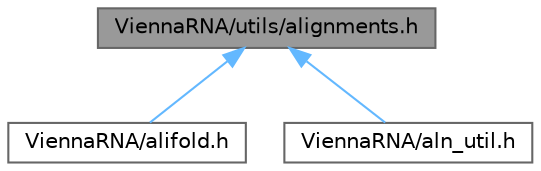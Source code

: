 digraph "ViennaRNA/utils/alignments.h"
{
 // INTERACTIVE_SVG=YES
 // LATEX_PDF_SIZE
  bgcolor="transparent";
  edge [fontname=Helvetica,fontsize=10,labelfontname=Helvetica,labelfontsize=10];
  node [fontname=Helvetica,fontsize=10,shape=box,height=0.2,width=0.4];
  Node1 [label="ViennaRNA/utils/alignments.h",height=0.2,width=0.4,color="gray40", fillcolor="grey60", style="filled", fontcolor="black",tooltip="Various utility- and helper-functions for sequence alignments and comparative structure prediction."];
  Node1 -> Node2 [dir="back",color="steelblue1",style="solid"];
  Node2 [label="ViennaRNA/alifold.h",height=0.2,width=0.4,color="grey40", fillcolor="white", style="filled",URL="$alifold_8h.html",tooltip="Functions for comparative structure prediction using RNA sequence alignments."];
  Node1 -> Node3 [dir="back",color="steelblue1",style="solid"];
  Node3 [label="ViennaRNA/aln_util.h",height=0.2,width=0.4,color="grey40", fillcolor="white", style="filled",URL="$aln__util_8h.html",tooltip="Use ViennaRNA/utils/alignments.h instead."];
}
